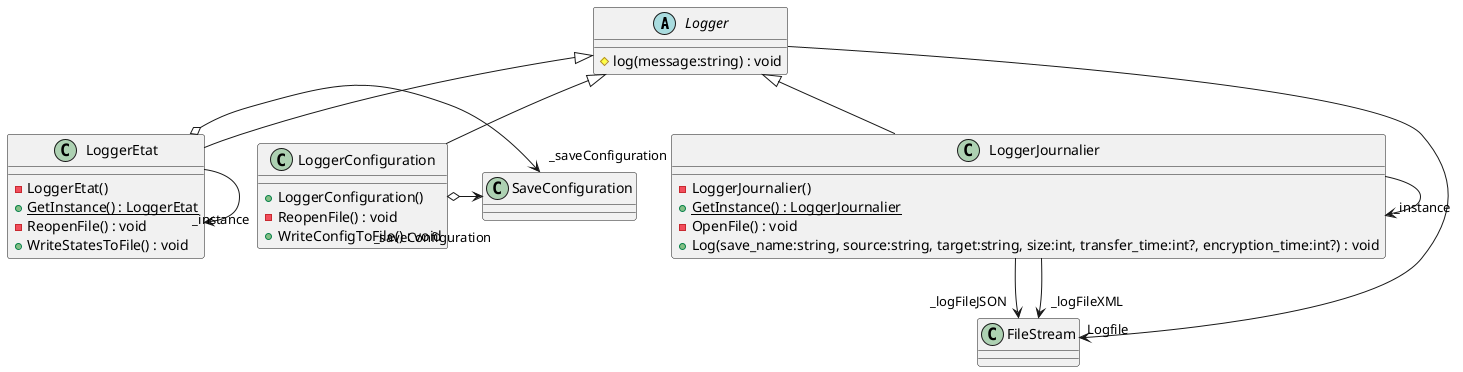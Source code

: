 @startuml
abstract class Logger {
    # log(message:string) : void
}
class LoggerJournalier {
    - LoggerJournalier()
    + {static} GetInstance() : LoggerJournalier
    - OpenFile() : void
    + Log(save_name:string, source:string, target:string, size:int, transfer_time:int?, encryption_time:int?) : void
}
class LoggerEtat {
    - LoggerEtat()
    + {static} GetInstance() : LoggerEtat
    - ReopenFile() : void
    + WriteStatesToFile() : void
}
class LoggerConfiguration {
    + LoggerConfiguration()
    - ReopenFile() : void
    + WriteConfigToFile() : void
}
Logger --> "Logfile" FileStream
Logger <|-- LoggerJournalier
LoggerJournalier --> "_instance" LoggerJournalier
LoggerJournalier --> "_logFileJSON" FileStream
LoggerJournalier --> "_logFileXML" FileStream
Logger <|-- LoggerEtat
LoggerEtat o-> "_saveConfiguration" SaveConfiguration
LoggerEtat --> "_instance" LoggerEtat
Logger <|-- LoggerConfiguration
LoggerConfiguration o-> "_saveConfiguration" SaveConfiguration
@enduml
